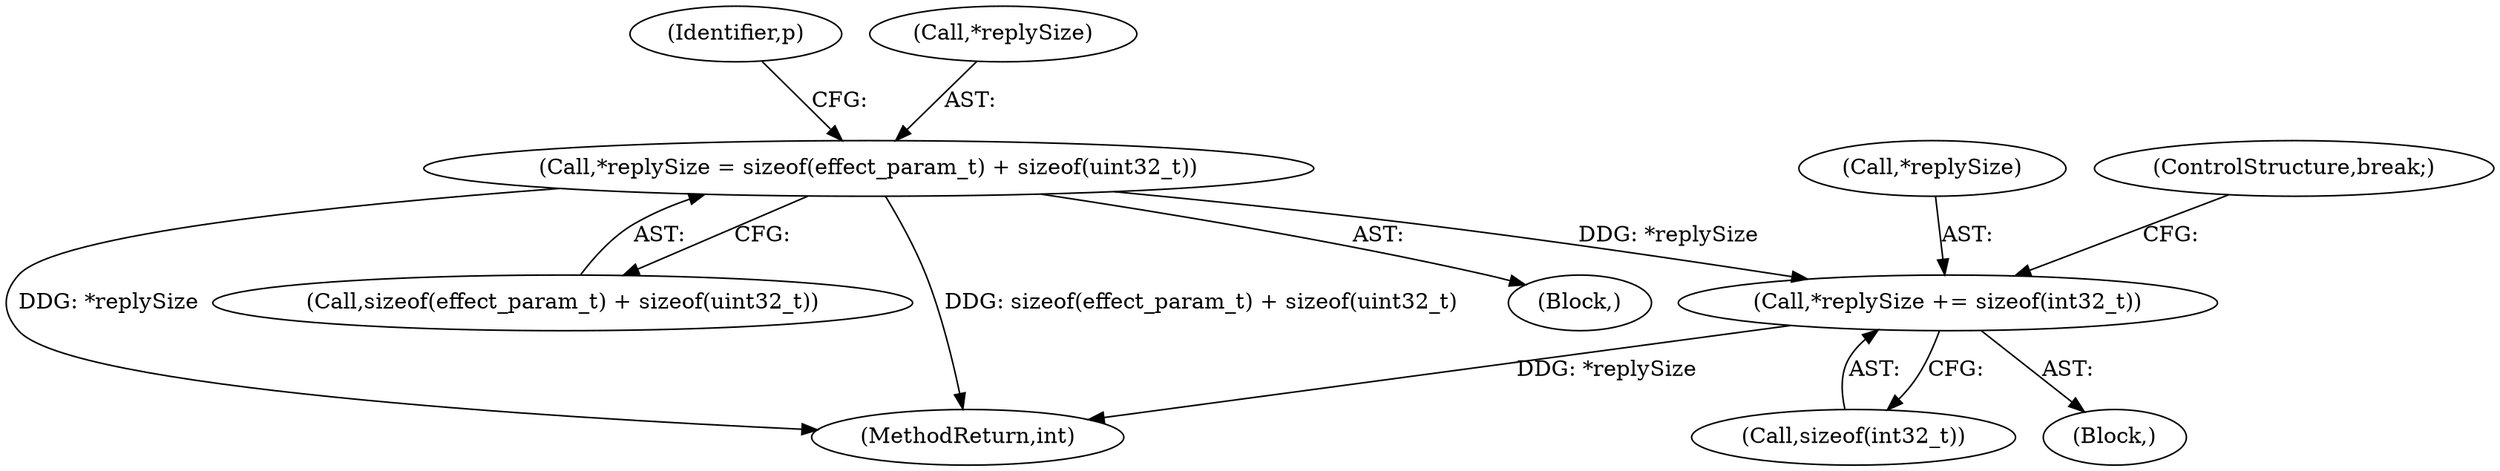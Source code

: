 digraph "0_Android_aeea52da00d210587fb3ed895de3d5f2e0264c88_3@API" {
"1000406" [label="(Call,*replySize += sizeof(int32_t))"];
"1000351" [label="(Call,*replySize = sizeof(effect_param_t) + sizeof(uint32_t))"];
"1000381" [label="(Block,)"];
"1000295" [label="(Block,)"];
"1000354" [label="(Call,sizeof(effect_param_t) + sizeof(uint32_t))"];
"1000362" [label="(Identifier,p)"];
"1000407" [label="(Call,*replySize)"];
"1000352" [label="(Call,*replySize)"];
"1000409" [label="(Call,sizeof(int32_t))"];
"1000411" [label="(ControlStructure,break;)"];
"1000351" [label="(Call,*replySize = sizeof(effect_param_t) + sizeof(uint32_t))"];
"1000539" [label="(MethodReturn,int)"];
"1000406" [label="(Call,*replySize += sizeof(int32_t))"];
"1000406" -> "1000381"  [label="AST: "];
"1000406" -> "1000409"  [label="CFG: "];
"1000407" -> "1000406"  [label="AST: "];
"1000409" -> "1000406"  [label="AST: "];
"1000411" -> "1000406"  [label="CFG: "];
"1000406" -> "1000539"  [label="DDG: *replySize"];
"1000351" -> "1000406"  [label="DDG: *replySize"];
"1000351" -> "1000295"  [label="AST: "];
"1000351" -> "1000354"  [label="CFG: "];
"1000352" -> "1000351"  [label="AST: "];
"1000354" -> "1000351"  [label="AST: "];
"1000362" -> "1000351"  [label="CFG: "];
"1000351" -> "1000539"  [label="DDG: *replySize"];
"1000351" -> "1000539"  [label="DDG: sizeof(effect_param_t) + sizeof(uint32_t)"];
}
